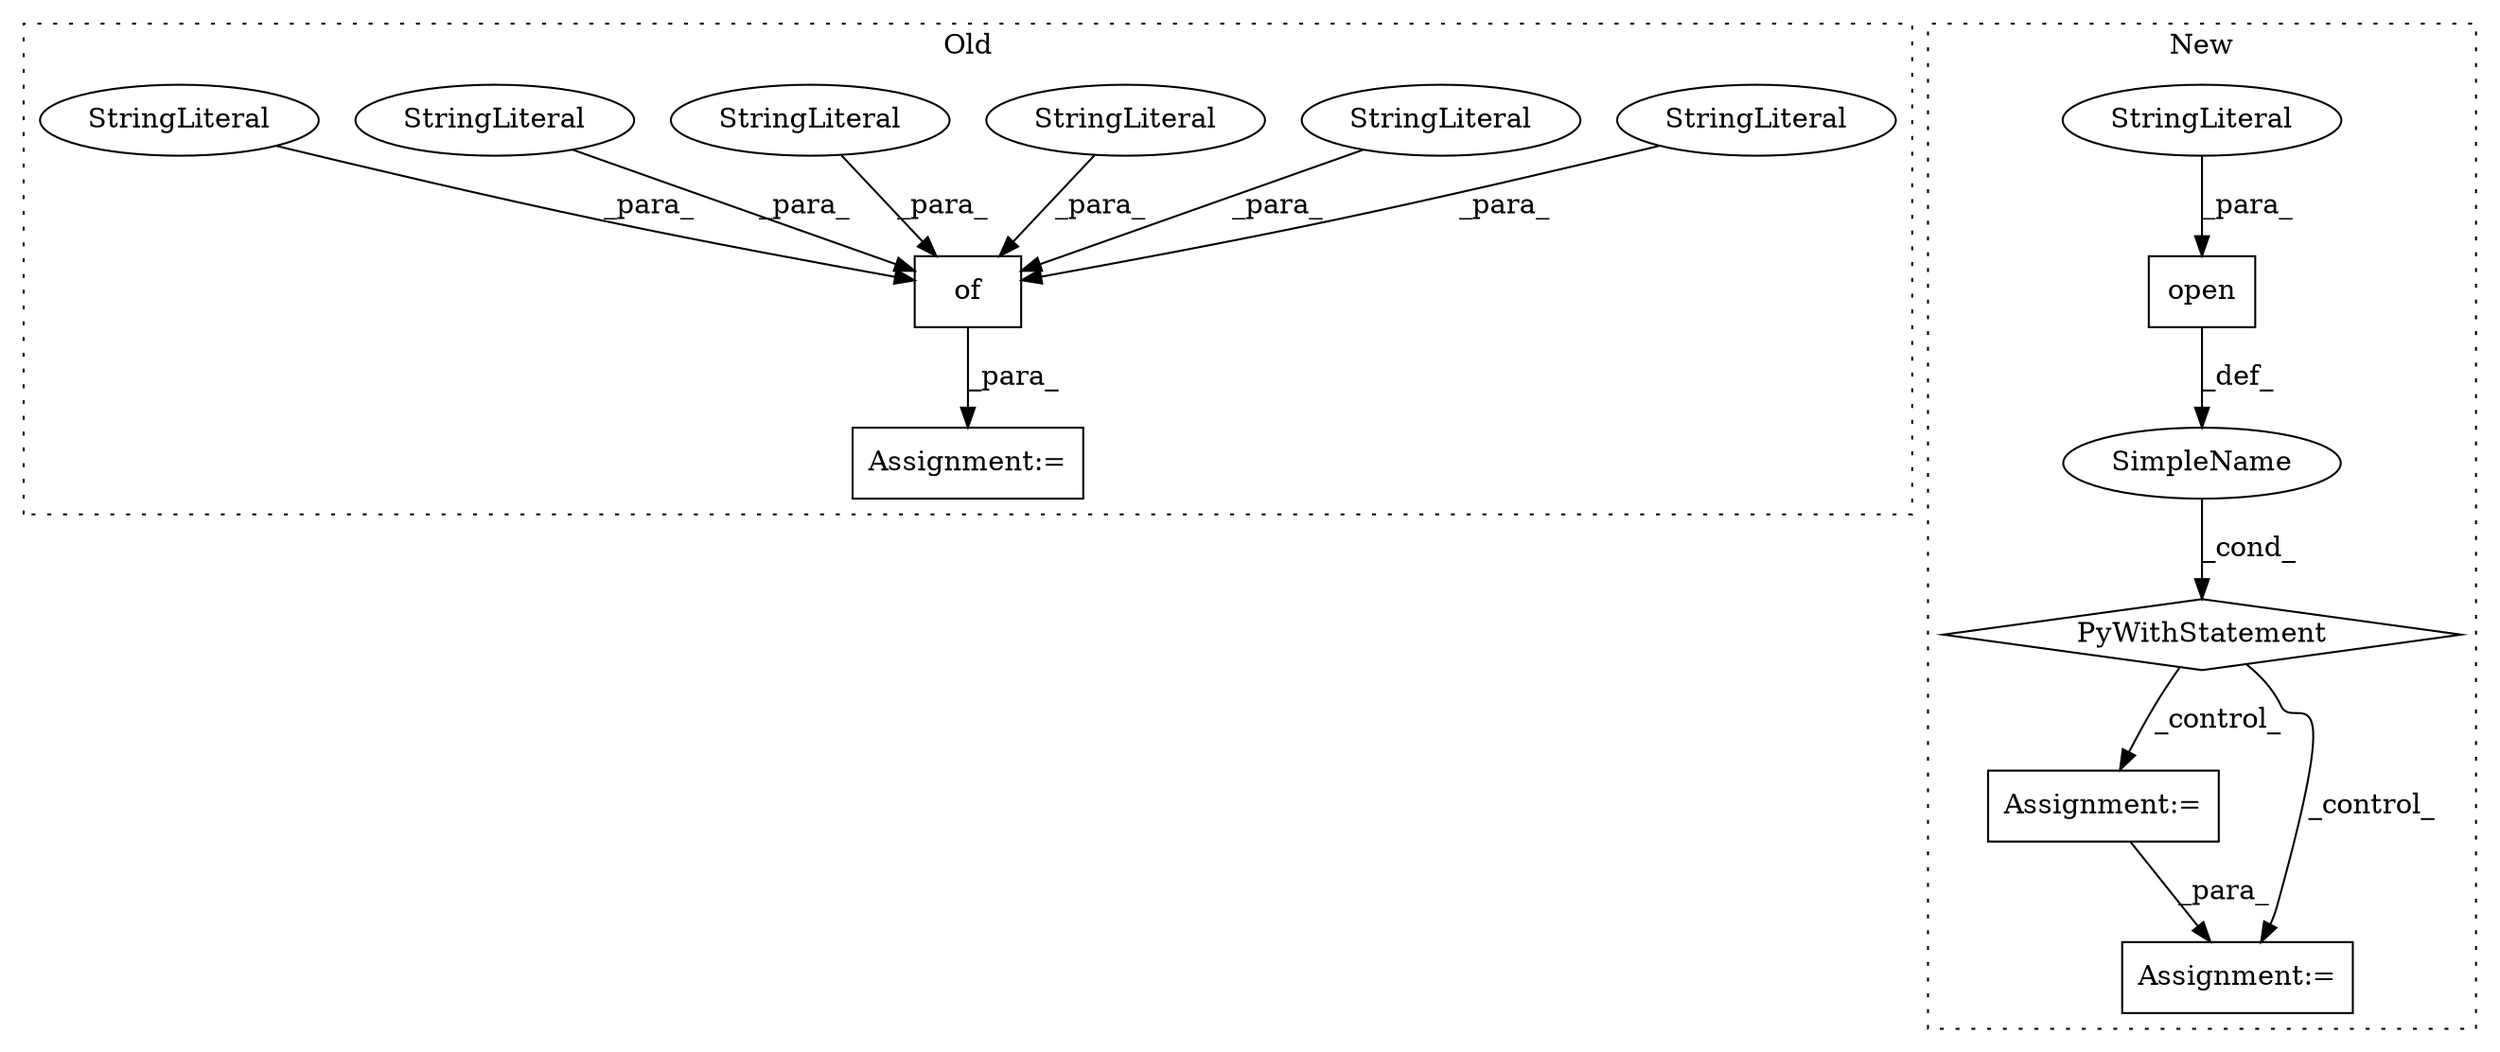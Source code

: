 digraph G {
subgraph cluster0 {
1 [label="of" a="32" s="16378,16455" l="3,1" shape="box"];
7 [label="StringLiteral" a="45" s="16404" l="6" shape="ellipse"];
8 [label="StringLiteral" a="45" s="16416" l="14" shape="ellipse"];
9 [label="StringLiteral" a="45" s="16394" l="5" shape="ellipse"];
10 [label="StringLiteral" a="45" s="16388" l="5" shape="ellipse"];
11 [label="Assignment:=" a="7" s="16373" l="1" shape="box"];
13 [label="StringLiteral" a="45" s="16381" l="6" shape="ellipse"];
14 [label="StringLiteral" a="45" s="16444" l="6" shape="ellipse"];
label = "Old";
style="dotted";
}
subgraph cluster1 {
2 [label="open" a="32" s="11150,11162" l="5,1" shape="box"];
3 [label="StringLiteral" a="45" s="11159" l="3" shape="ellipse"];
4 [label="PyWithStatement" a="104" s="11140,11163" l="10,2" shape="diamond"];
5 [label="Assignment:=" a="7" s="11180" l="7" shape="box"];
6 [label="SimpleName" a="42" s="" l="" shape="ellipse"];
12 [label="Assignment:=" a="7" s="11201" l="1" shape="box"];
label = "New";
style="dotted";
}
1 -> 11 [label="_para_"];
2 -> 6 [label="_def_"];
3 -> 2 [label="_para_"];
4 -> 5 [label="_control_"];
4 -> 12 [label="_control_"];
5 -> 12 [label="_para_"];
6 -> 4 [label="_cond_"];
7 -> 1 [label="_para_"];
8 -> 1 [label="_para_"];
9 -> 1 [label="_para_"];
10 -> 1 [label="_para_"];
13 -> 1 [label="_para_"];
14 -> 1 [label="_para_"];
}